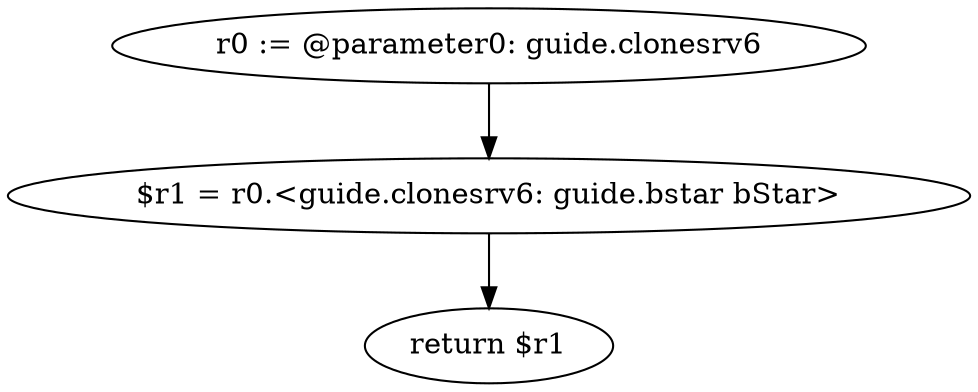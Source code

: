 digraph "unitGraph" {
    "r0 := @parameter0: guide.clonesrv6"
    "$r1 = r0.<guide.clonesrv6: guide.bstar bStar>"
    "return $r1"
    "r0 := @parameter0: guide.clonesrv6"->"$r1 = r0.<guide.clonesrv6: guide.bstar bStar>";
    "$r1 = r0.<guide.clonesrv6: guide.bstar bStar>"->"return $r1";
}
